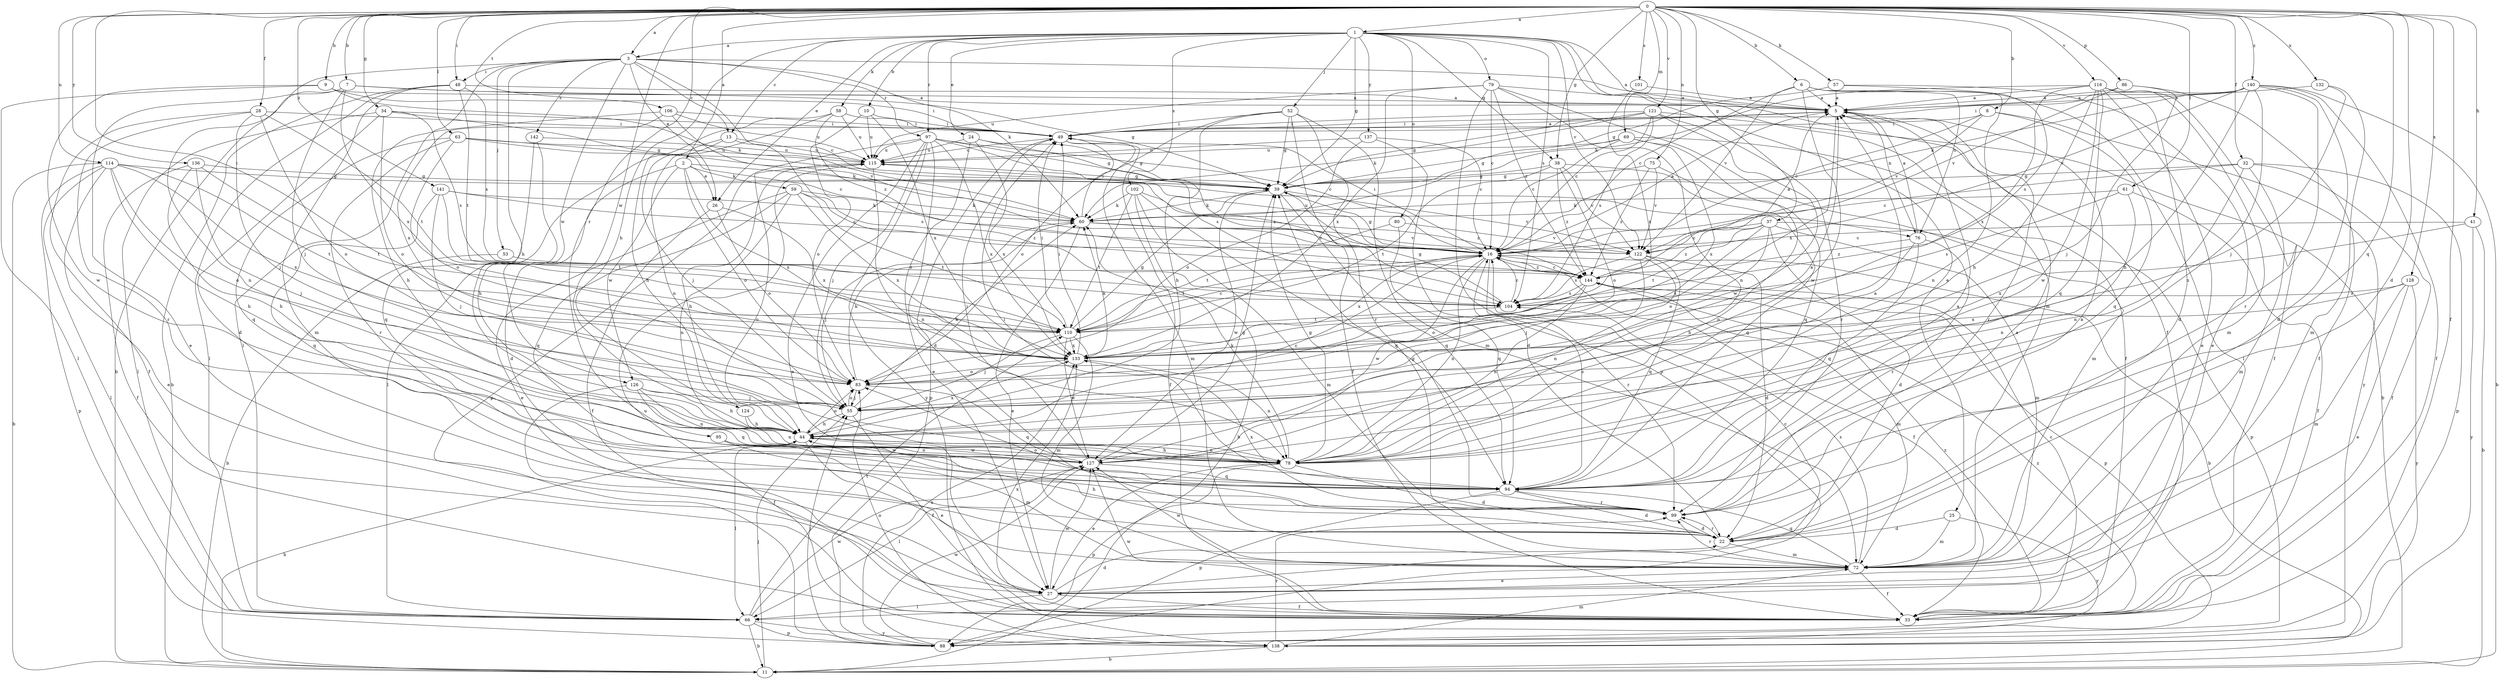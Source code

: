 strict digraph  {
0;
1;
2;
3;
5;
6;
7;
8;
9;
10;
11;
13;
16;
22;
24;
25;
26;
27;
28;
32;
33;
34;
37;
38;
39;
41;
44;
48;
49;
52;
53;
55;
57;
58;
59;
60;
61;
63;
66;
69;
72;
75;
76;
78;
79;
80;
83;
86;
88;
94;
95;
97;
99;
101;
102;
104;
106;
110;
114;
115;
116;
121;
122;
124;
126;
127;
128;
132;
133;
136;
137;
138;
140;
141;
142;
144;
0 -> 1  [label=a];
0 -> 2  [label=a];
0 -> 3  [label=a];
0 -> 6  [label=b];
0 -> 7  [label=b];
0 -> 8  [label=b];
0 -> 9  [label=b];
0 -> 22  [label=d];
0 -> 28  [label=f];
0 -> 32  [label=f];
0 -> 33  [label=f];
0 -> 34  [label=g];
0 -> 37  [label=g];
0 -> 38  [label=g];
0 -> 41  [label=h];
0 -> 48  [label=i];
0 -> 57  [label=k];
0 -> 61  [label=l];
0 -> 63  [label=l];
0 -> 69  [label=m];
0 -> 75  [label=n];
0 -> 86  [label=p];
0 -> 94  [label=q];
0 -> 95  [label=r];
0 -> 101  [label=s];
0 -> 106  [label=t];
0 -> 110  [label=t];
0 -> 114  [label=u];
0 -> 116  [label=v];
0 -> 121  [label=v];
0 -> 124  [label=w];
0 -> 128  [label=x];
0 -> 132  [label=x];
0 -> 136  [label=y];
0 -> 140  [label=z];
0 -> 141  [label=z];
1 -> 3  [label=a];
1 -> 10  [label=b];
1 -> 13  [label=c];
1 -> 24  [label=e];
1 -> 25  [label=e];
1 -> 26  [label=e];
1 -> 33  [label=f];
1 -> 38  [label=g];
1 -> 39  [label=g];
1 -> 44  [label=h];
1 -> 52  [label=j];
1 -> 58  [label=k];
1 -> 72  [label=m];
1 -> 79  [label=o];
1 -> 80  [label=o];
1 -> 97  [label=r];
1 -> 102  [label=s];
1 -> 104  [label=s];
1 -> 122  [label=v];
1 -> 137  [label=y];
2 -> 22  [label=d];
2 -> 26  [label=e];
2 -> 59  [label=k];
2 -> 76  [label=n];
2 -> 83  [label=o];
2 -> 126  [label=w];
2 -> 133  [label=x];
3 -> 5  [label=a];
3 -> 11  [label=b];
3 -> 13  [label=c];
3 -> 16  [label=c];
3 -> 26  [label=e];
3 -> 44  [label=h];
3 -> 48  [label=i];
3 -> 53  [label=j];
3 -> 60  [label=k];
3 -> 66  [label=l];
3 -> 97  [label=r];
3 -> 126  [label=w];
3 -> 142  [label=z];
5 -> 49  [label=i];
5 -> 76  [label=n];
5 -> 99  [label=r];
5 -> 133  [label=x];
6 -> 5  [label=a];
6 -> 16  [label=c];
6 -> 66  [label=l];
6 -> 76  [label=n];
6 -> 78  [label=n];
6 -> 122  [label=v];
6 -> 127  [label=w];
7 -> 5  [label=a];
7 -> 27  [label=e];
7 -> 39  [label=g];
7 -> 55  [label=j];
7 -> 78  [label=n];
7 -> 133  [label=x];
8 -> 16  [label=c];
8 -> 49  [label=i];
8 -> 94  [label=q];
8 -> 122  [label=v];
8 -> 138  [label=y];
9 -> 5  [label=a];
9 -> 49  [label=i];
9 -> 60  [label=k];
9 -> 66  [label=l];
9 -> 127  [label=w];
10 -> 49  [label=i];
10 -> 83  [label=o];
10 -> 115  [label=u];
10 -> 133  [label=x];
11 -> 44  [label=h];
11 -> 55  [label=j];
13 -> 55  [label=j];
13 -> 66  [label=l];
13 -> 104  [label=s];
13 -> 115  [label=u];
16 -> 5  [label=a];
16 -> 11  [label=b];
16 -> 33  [label=f];
16 -> 39  [label=g];
16 -> 49  [label=i];
16 -> 78  [label=n];
16 -> 99  [label=r];
16 -> 110  [label=t];
16 -> 115  [label=u];
16 -> 127  [label=w];
16 -> 133  [label=x];
16 -> 144  [label=z];
22 -> 5  [label=a];
22 -> 44  [label=h];
22 -> 72  [label=m];
22 -> 99  [label=r];
24 -> 27  [label=e];
24 -> 39  [label=g];
24 -> 104  [label=s];
24 -> 115  [label=u];
24 -> 133  [label=x];
25 -> 22  [label=d];
25 -> 72  [label=m];
25 -> 138  [label=y];
26 -> 33  [label=f];
26 -> 83  [label=o];
26 -> 133  [label=x];
27 -> 16  [label=c];
27 -> 22  [label=d];
27 -> 33  [label=f];
27 -> 66  [label=l];
27 -> 127  [label=w];
28 -> 33  [label=f];
28 -> 49  [label=i];
28 -> 55  [label=j];
28 -> 83  [label=o];
28 -> 99  [label=r];
28 -> 110  [label=t];
32 -> 16  [label=c];
32 -> 33  [label=f];
32 -> 39  [label=g];
32 -> 72  [label=m];
32 -> 78  [label=n];
32 -> 88  [label=p];
33 -> 16  [label=c];
33 -> 127  [label=w];
33 -> 133  [label=x];
33 -> 144  [label=z];
34 -> 22  [label=d];
34 -> 39  [label=g];
34 -> 49  [label=i];
34 -> 66  [label=l];
34 -> 83  [label=o];
34 -> 104  [label=s];
37 -> 16  [label=c];
37 -> 22  [label=d];
37 -> 72  [label=m];
37 -> 83  [label=o];
37 -> 88  [label=p];
37 -> 110  [label=t];
37 -> 133  [label=x];
37 -> 144  [label=z];
38 -> 39  [label=g];
38 -> 83  [label=o];
38 -> 94  [label=q];
38 -> 110  [label=t];
38 -> 122  [label=v];
38 -> 144  [label=z];
39 -> 60  [label=k];
39 -> 94  [label=q];
39 -> 122  [label=v];
39 -> 127  [label=w];
41 -> 11  [label=b];
41 -> 16  [label=c];
41 -> 133  [label=x];
41 -> 138  [label=y];
44 -> 16  [label=c];
44 -> 27  [label=e];
44 -> 66  [label=l];
44 -> 78  [label=n];
44 -> 83  [label=o];
44 -> 127  [label=w];
44 -> 133  [label=x];
48 -> 5  [label=a];
48 -> 11  [label=b];
48 -> 66  [label=l];
48 -> 72  [label=m];
48 -> 104  [label=s];
48 -> 110  [label=t];
49 -> 5  [label=a];
49 -> 33  [label=f];
49 -> 72  [label=m];
49 -> 88  [label=p];
49 -> 115  [label=u];
52 -> 33  [label=f];
52 -> 39  [label=g];
52 -> 44  [label=h];
52 -> 49  [label=i];
52 -> 72  [label=m];
52 -> 83  [label=o];
52 -> 99  [label=r];
53 -> 11  [label=b];
53 -> 144  [label=z];
55 -> 5  [label=a];
55 -> 33  [label=f];
55 -> 44  [label=h];
55 -> 60  [label=k];
55 -> 83  [label=o];
57 -> 5  [label=a];
57 -> 27  [label=e];
57 -> 39  [label=g];
57 -> 104  [label=s];
58 -> 44  [label=h];
58 -> 49  [label=i];
58 -> 78  [label=n];
58 -> 115  [label=u];
58 -> 144  [label=z];
59 -> 27  [label=e];
59 -> 60  [label=k];
59 -> 78  [label=n];
59 -> 94  [label=q];
59 -> 110  [label=t];
59 -> 133  [label=x];
59 -> 144  [label=z];
60 -> 16  [label=c];
60 -> 27  [label=e];
60 -> 49  [label=i];
60 -> 55  [label=j];
60 -> 122  [label=v];
61 -> 33  [label=f];
61 -> 60  [label=k];
61 -> 78  [label=n];
61 -> 104  [label=s];
63 -> 16  [label=c];
63 -> 60  [label=k];
63 -> 83  [label=o];
63 -> 94  [label=q];
63 -> 99  [label=r];
63 -> 115  [label=u];
66 -> 11  [label=b];
66 -> 88  [label=p];
66 -> 110  [label=t];
66 -> 127  [label=w];
66 -> 138  [label=y];
69 -> 16  [label=c];
69 -> 39  [label=g];
69 -> 72  [label=m];
69 -> 94  [label=q];
69 -> 115  [label=u];
69 -> 133  [label=x];
72 -> 27  [label=e];
72 -> 33  [label=f];
72 -> 94  [label=q];
72 -> 99  [label=r];
72 -> 104  [label=s];
72 -> 127  [label=w];
75 -> 39  [label=g];
75 -> 78  [label=n];
75 -> 122  [label=v];
75 -> 144  [label=z];
76 -> 5  [label=a];
76 -> 44  [label=h];
76 -> 94  [label=q];
76 -> 99  [label=r];
76 -> 144  [label=z];
78 -> 5  [label=a];
78 -> 22  [label=d];
78 -> 27  [label=e];
78 -> 39  [label=g];
78 -> 44  [label=h];
78 -> 60  [label=k];
78 -> 88  [label=p];
79 -> 5  [label=a];
79 -> 16  [label=c];
79 -> 33  [label=f];
79 -> 78  [label=n];
79 -> 88  [label=p];
79 -> 115  [label=u];
79 -> 133  [label=x];
79 -> 144  [label=z];
80 -> 94  [label=q];
80 -> 110  [label=t];
80 -> 122  [label=v];
83 -> 55  [label=j];
83 -> 60  [label=k];
83 -> 94  [label=q];
86 -> 5  [label=a];
86 -> 33  [label=f];
86 -> 55  [label=j];
86 -> 122  [label=v];
88 -> 55  [label=j];
88 -> 127  [label=w];
88 -> 133  [label=x];
88 -> 144  [label=z];
94 -> 5  [label=a];
94 -> 16  [label=c];
94 -> 22  [label=d];
94 -> 49  [label=i];
94 -> 88  [label=p];
94 -> 99  [label=r];
95 -> 72  [label=m];
95 -> 78  [label=n];
95 -> 127  [label=w];
97 -> 16  [label=c];
97 -> 22  [label=d];
97 -> 27  [label=e];
97 -> 39  [label=g];
97 -> 55  [label=j];
97 -> 88  [label=p];
97 -> 104  [label=s];
97 -> 115  [label=u];
97 -> 133  [label=x];
97 -> 138  [label=y];
99 -> 5  [label=a];
99 -> 22  [label=d];
99 -> 39  [label=g];
99 -> 83  [label=o];
99 -> 133  [label=x];
101 -> 5  [label=a];
101 -> 133  [label=x];
102 -> 11  [label=b];
102 -> 60  [label=k];
102 -> 72  [label=m];
102 -> 94  [label=q];
102 -> 110  [label=t];
102 -> 144  [label=z];
104 -> 16  [label=c];
104 -> 39  [label=g];
104 -> 110  [label=t];
106 -> 44  [label=h];
106 -> 49  [label=i];
106 -> 115  [label=u];
106 -> 122  [label=v];
106 -> 133  [label=x];
110 -> 16  [label=c];
110 -> 39  [label=g];
110 -> 49  [label=i];
110 -> 55  [label=j];
110 -> 72  [label=m];
110 -> 127  [label=w];
110 -> 133  [label=x];
114 -> 11  [label=b];
114 -> 27  [label=e];
114 -> 39  [label=g];
114 -> 44  [label=h];
114 -> 66  [label=l];
114 -> 83  [label=o];
114 -> 88  [label=p];
114 -> 110  [label=t];
114 -> 133  [label=x];
115 -> 39  [label=g];
115 -> 44  [label=h];
115 -> 78  [label=n];
116 -> 5  [label=a];
116 -> 22  [label=d];
116 -> 27  [label=e];
116 -> 33  [label=f];
116 -> 44  [label=h];
116 -> 60  [label=k];
116 -> 72  [label=m];
116 -> 94  [label=q];
116 -> 127  [label=w];
116 -> 133  [label=x];
121 -> 11  [label=b];
121 -> 16  [label=c];
121 -> 39  [label=g];
121 -> 49  [label=i];
121 -> 60  [label=k];
121 -> 99  [label=r];
121 -> 104  [label=s];
121 -> 127  [label=w];
122 -> 22  [label=d];
122 -> 55  [label=j];
122 -> 78  [label=n];
122 -> 94  [label=q];
122 -> 104  [label=s];
124 -> 44  [label=h];
124 -> 78  [label=n];
126 -> 33  [label=f];
126 -> 44  [label=h];
126 -> 55  [label=j];
126 -> 78  [label=n];
126 -> 94  [label=q];
127 -> 39  [label=g];
127 -> 49  [label=i];
127 -> 66  [label=l];
127 -> 94  [label=q];
127 -> 115  [label=u];
128 -> 27  [label=e];
128 -> 72  [label=m];
128 -> 104  [label=s];
128 -> 133  [label=x];
128 -> 138  [label=y];
132 -> 5  [label=a];
132 -> 55  [label=j];
132 -> 72  [label=m];
133 -> 49  [label=i];
133 -> 60  [label=k];
133 -> 78  [label=n];
133 -> 83  [label=o];
136 -> 33  [label=f];
136 -> 39  [label=g];
136 -> 44  [label=h];
136 -> 55  [label=j];
136 -> 110  [label=t];
137 -> 16  [label=c];
137 -> 22  [label=d];
137 -> 83  [label=o];
137 -> 115  [label=u];
138 -> 11  [label=b];
138 -> 72  [label=m];
138 -> 83  [label=o];
138 -> 99  [label=r];
138 -> 115  [label=u];
140 -> 5  [label=a];
140 -> 11  [label=b];
140 -> 22  [label=d];
140 -> 33  [label=f];
140 -> 44  [label=h];
140 -> 49  [label=i];
140 -> 60  [label=k];
140 -> 78  [label=n];
140 -> 99  [label=r];
140 -> 122  [label=v];
141 -> 16  [label=c];
141 -> 55  [label=j];
141 -> 60  [label=k];
141 -> 94  [label=q];
141 -> 110  [label=t];
142 -> 44  [label=h];
142 -> 94  [label=q];
142 -> 115  [label=u];
144 -> 5  [label=a];
144 -> 16  [label=c];
144 -> 72  [label=m];
144 -> 78  [label=n];
144 -> 83  [label=o];
144 -> 88  [label=p];
144 -> 104  [label=s];
}
